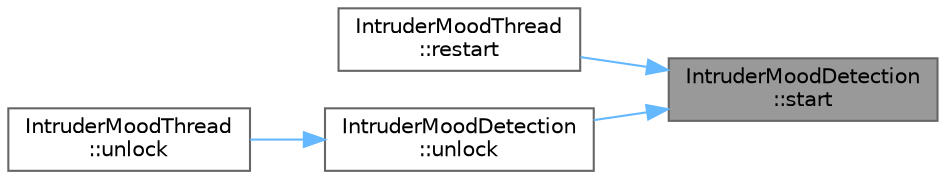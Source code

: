 digraph "IntruderMoodDetection::start"
{
 // LATEX_PDF_SIZE
  bgcolor="transparent";
  edge [fontname=Helvetica,fontsize=10,labelfontname=Helvetica,labelfontsize=10];
  node [fontname=Helvetica,fontsize=10,shape=box,height=0.2,width=0.4];
  rankdir="RL";
  Node1 [label="IntruderMoodDetection\l::start",height=0.2,width=0.4,color="gray40", fillcolor="grey60", style="filled", fontcolor="black",tooltip=" "];
  Node1 -> Node2 [dir="back",color="steelblue1",style="solid"];
  Node2 [label="IntruderMoodThread\l::restart",height=0.2,width=0.4,color="grey40", fillcolor="white", style="filled",URL="$class_intruder_mood_thread.html#a4ca398b2c77685a25ca8983afc8bb50d",tooltip=" "];
  Node1 -> Node3 [dir="back",color="steelblue1",style="solid"];
  Node3 [label="IntruderMoodDetection\l::unlock",height=0.2,width=0.4,color="grey40", fillcolor="white", style="filled",URL="$class_intruder_mood_detection.html#a5c1ef131ee35d806ab207615a0e7bd49",tooltip=" "];
  Node3 -> Node4 [dir="back",color="steelblue1",style="solid"];
  Node4 [label="IntruderMoodThread\l::unlock",height=0.2,width=0.4,color="grey40", fillcolor="white", style="filled",URL="$class_intruder_mood_thread.html#a44ae2cf509b7afa810c8ee861c6b1ad2",tooltip=" "];
}
